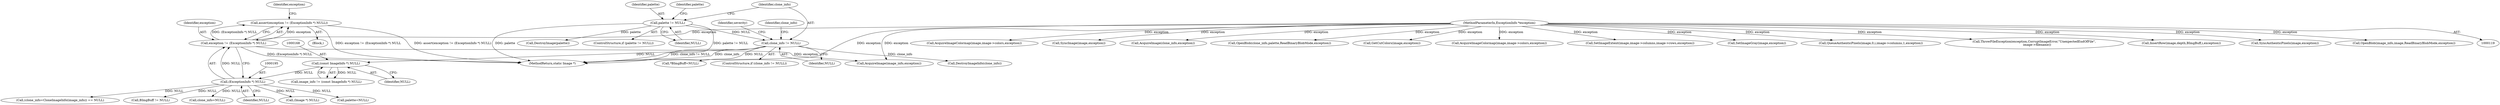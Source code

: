 digraph "0_ImageMagick_cdb383749ef7b68a38891440af8cc23e0115306d@API" {
"1000191" [label="(Call,assert(exception != (ExceptionInfo *) NULL))"];
"1000192" [label="(Call,exception != (ExceptionInfo *) NULL)"];
"1000121" [label="(MethodParameterIn,ExceptionInfo *exception)"];
"1000194" [label="(Call,(ExceptionInfo *) NULL)"];
"1000167" [label="(Call,(const ImageInfo *) NULL)"];
"1000133" [label="(Call,clone_info != NULL)"];
"1000125" [label="(Call,palette != NULL)"];
"1000192" [label="(Call,exception != (ExceptionInfo *) NULL)"];
"1000169" [label="(Identifier,NULL)"];
"1000770" [label="(Call,AcquireImageColormap(image,image->colors,exception))"];
"1001524" [label="(MethodReturn,static Image *)"];
"1000167" [label="(Call,(const ImageInfo *) NULL)"];
"1000194" [label="(Call,(ExceptionInfo *) NULL)"];
"1000126" [label="(Identifier,palette)"];
"1001294" [label="(Call,SyncImage(image,exception))"];
"1000200" [label="(Identifier,exception)"];
"1000205" [label="(Call,AcquireImage(image_info,exception))"];
"1000193" [label="(Identifier,exception)"];
"1000122" [label="(Block,)"];
"1000621" [label="(Call,AcquireImage(clone_info,exception))"];
"1000628" [label="(Call,OpenBlob(clone_info,palette,ReadBinaryBlobMode,exception))"];
"1001317" [label="(Call,GetCutColors(image,exception))"];
"1000472" [label="(Call,(clone_info=CloneImageInfo(image_info)) == NULL)"];
"1000138" [label="(Call,DestroyImageInfo(clone_info))"];
"1000141" [label="(Identifier,severity)"];
"1001040" [label="(Call,AcquireImageColormap(image,image->colors,exception))"];
"1001480" [label="(Call,BImgBuff != NULL)"];
"1000130" [label="(Call,DestroyImage(palette))"];
"1000191" [label="(Call,assert(exception != (ExceptionInfo *) NULL))"];
"1000231" [label="(Call,clone_info=NULL)"];
"1000165" [label="(Call,image_info != (const ImageInfo *) NULL)"];
"1000134" [label="(Identifier,clone_info)"];
"1000135" [label="(Identifier,NULL)"];
"1000137" [label="(Identifier,clone_info)"];
"1000125" [label="(Call,palette != NULL)"];
"1000121" [label="(MethodParameterIn,ExceptionInfo *exception)"];
"1000133" [label="(Call,clone_info != NULL)"];
"1000455" [label="(Call,SetImageExtent(image,image->columns,image->rows,exception))"];
"1001310" [label="(Call,SetImageGray(image,exception))"];
"1000159" [label="(Call,*BImgBuff=NULL)"];
"1001417" [label="(Call,QueueAuthenticPixels(image,0,i,image->columns,1,exception))"];
"1000124" [label="(ControlStructure,if (palette != NULL))"];
"1001510" [label="(Call,ThrowFileException(exception,CorruptImageError,\"UnexpectedEndOfFile\",\n      image->filename))"];
"1000129" [label="(Identifier,palette)"];
"1000127" [label="(Identifier,NULL)"];
"1000196" [label="(Identifier,NULL)"];
"1000132" [label="(ControlStructure,if (clone_info != NULL))"];
"1000225" [label="(Call,(Image *) NULL)"];
"1001286" [label="(Call,InsertRow(image,depth,BImgBuff,i,exception))"];
"1001473" [label="(Call,SyncAuthenticPixels(image,exception))"];
"1000228" [label="(Call,palette=NULL)"];
"1000210" [label="(Call,OpenBlob(image_info,image,ReadBinaryBlobMode,exception))"];
"1000191" -> "1000122"  [label="AST: "];
"1000191" -> "1000192"  [label="CFG: "];
"1000192" -> "1000191"  [label="AST: "];
"1000200" -> "1000191"  [label="CFG: "];
"1000191" -> "1001524"  [label="DDG: assert(exception != (ExceptionInfo *) NULL)"];
"1000191" -> "1001524"  [label="DDG: exception != (ExceptionInfo *) NULL"];
"1000192" -> "1000191"  [label="DDG: exception"];
"1000192" -> "1000191"  [label="DDG: (ExceptionInfo *) NULL"];
"1000192" -> "1000194"  [label="CFG: "];
"1000193" -> "1000192"  [label="AST: "];
"1000194" -> "1000192"  [label="AST: "];
"1000192" -> "1001524"  [label="DDG: (ExceptionInfo *) NULL"];
"1000121" -> "1000192"  [label="DDG: exception"];
"1000194" -> "1000192"  [label="DDG: NULL"];
"1000192" -> "1000205"  [label="DDG: exception"];
"1000121" -> "1000119"  [label="AST: "];
"1000121" -> "1001524"  [label="DDG: exception"];
"1000121" -> "1000205"  [label="DDG: exception"];
"1000121" -> "1000210"  [label="DDG: exception"];
"1000121" -> "1000455"  [label="DDG: exception"];
"1000121" -> "1000621"  [label="DDG: exception"];
"1000121" -> "1000628"  [label="DDG: exception"];
"1000121" -> "1000770"  [label="DDG: exception"];
"1000121" -> "1001040"  [label="DDG: exception"];
"1000121" -> "1001286"  [label="DDG: exception"];
"1000121" -> "1001294"  [label="DDG: exception"];
"1000121" -> "1001310"  [label="DDG: exception"];
"1000121" -> "1001317"  [label="DDG: exception"];
"1000121" -> "1001417"  [label="DDG: exception"];
"1000121" -> "1001473"  [label="DDG: exception"];
"1000121" -> "1001510"  [label="DDG: exception"];
"1000194" -> "1000196"  [label="CFG: "];
"1000195" -> "1000194"  [label="AST: "];
"1000196" -> "1000194"  [label="AST: "];
"1000167" -> "1000194"  [label="DDG: NULL"];
"1000194" -> "1000225"  [label="DDG: NULL"];
"1000194" -> "1000228"  [label="DDG: NULL"];
"1000194" -> "1000231"  [label="DDG: NULL"];
"1000194" -> "1000472"  [label="DDG: NULL"];
"1000194" -> "1001480"  [label="DDG: NULL"];
"1000167" -> "1000165"  [label="AST: "];
"1000167" -> "1000169"  [label="CFG: "];
"1000168" -> "1000167"  [label="AST: "];
"1000169" -> "1000167"  [label="AST: "];
"1000165" -> "1000167"  [label="CFG: "];
"1000167" -> "1000165"  [label="DDG: NULL"];
"1000133" -> "1000167"  [label="DDG: NULL"];
"1000133" -> "1000132"  [label="AST: "];
"1000133" -> "1000135"  [label="CFG: "];
"1000134" -> "1000133"  [label="AST: "];
"1000135" -> "1000133"  [label="AST: "];
"1000137" -> "1000133"  [label="CFG: "];
"1000141" -> "1000133"  [label="CFG: "];
"1000133" -> "1001524"  [label="DDG: clone_info"];
"1000133" -> "1001524"  [label="DDG: clone_info != NULL"];
"1000125" -> "1000133"  [label="DDG: NULL"];
"1000133" -> "1000138"  [label="DDG: clone_info"];
"1000133" -> "1000159"  [label="DDG: NULL"];
"1000125" -> "1000124"  [label="AST: "];
"1000125" -> "1000127"  [label="CFG: "];
"1000126" -> "1000125"  [label="AST: "];
"1000127" -> "1000125"  [label="AST: "];
"1000129" -> "1000125"  [label="CFG: "];
"1000134" -> "1000125"  [label="CFG: "];
"1000125" -> "1001524"  [label="DDG: palette"];
"1000125" -> "1001524"  [label="DDG: palette != NULL"];
"1000125" -> "1000130"  [label="DDG: palette"];
}
